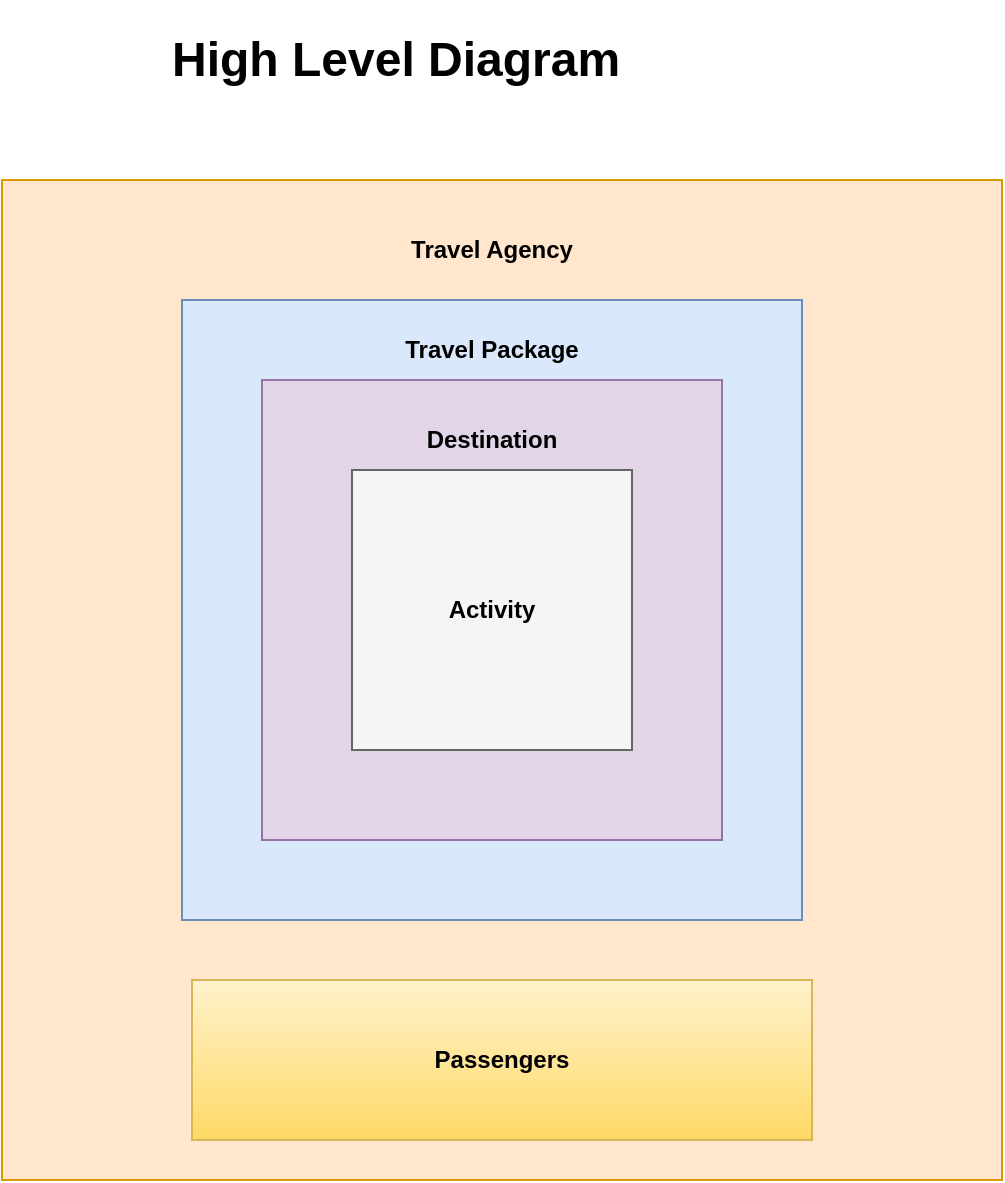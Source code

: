 <mxfile version="22.1.16" type="device">
  <diagram name="Page-1" id="lAMg-iXDFdTPUpiZv2BZ">
    <mxGraphModel dx="794" dy="412" grid="1" gridSize="10" guides="1" tooltips="1" connect="1" arrows="1" fold="1" page="1" pageScale="1" pageWidth="827" pageHeight="1169" math="0" shadow="0">
      <root>
        <mxCell id="0" />
        <mxCell id="1" parent="0" />
        <mxCell id="hdg-Y0Jul9-JvsKTpmKE-1" value="&lt;h1&gt;High Level Diagram&lt;/h1&gt;" style="text;html=1;strokeColor=none;fillColor=none;spacing=5;spacingTop=-20;whiteSpace=wrap;overflow=hidden;rounded=0;" vertex="1" parent="1">
          <mxGeometry x="310" y="40" width="240" height="50" as="geometry" />
        </mxCell>
        <mxCell id="hdg-Y0Jul9-JvsKTpmKE-2" value="dsfdsf" style="whiteSpace=wrap;html=1;aspect=fixed;fillColor=#ffe6cc;strokeColor=#d79b00;" vertex="1" parent="1">
          <mxGeometry x="230" y="120" width="500" height="500" as="geometry" />
        </mxCell>
        <mxCell id="hdg-Y0Jul9-JvsKTpmKE-3" value="" style="whiteSpace=wrap;html=1;aspect=fixed;fillColor=#dae8fc;strokeColor=#6c8ebf;" vertex="1" parent="1">
          <mxGeometry x="320" y="180" width="310" height="310" as="geometry" />
        </mxCell>
        <mxCell id="hdg-Y0Jul9-JvsKTpmKE-4" value="Travel Agency" style="text;html=1;strokeColor=none;fillColor=none;align=center;verticalAlign=middle;whiteSpace=wrap;rounded=0;fontStyle=1" vertex="1" parent="1">
          <mxGeometry x="425" y="140" width="100" height="30" as="geometry" />
        </mxCell>
        <mxCell id="hdg-Y0Jul9-JvsKTpmKE-5" value="" style="whiteSpace=wrap;html=1;aspect=fixed;fillColor=#e1d5e7;strokeColor=#9673a6;" vertex="1" parent="1">
          <mxGeometry x="360" y="220" width="230" height="230" as="geometry" />
        </mxCell>
        <mxCell id="hdg-Y0Jul9-JvsKTpmKE-6" value="" style="whiteSpace=wrap;html=1;aspect=fixed;fillColor=#f5f5f5;fontColor=#333333;strokeColor=#666666;" vertex="1" parent="1">
          <mxGeometry x="405" y="265" width="140" height="140" as="geometry" />
        </mxCell>
        <mxCell id="hdg-Y0Jul9-JvsKTpmKE-8" value="Travel Package" style="text;html=1;strokeColor=none;fillColor=none;align=center;verticalAlign=middle;whiteSpace=wrap;rounded=0;fontStyle=1" vertex="1" parent="1">
          <mxGeometry x="425" y="190" width="100" height="30" as="geometry" />
        </mxCell>
        <mxCell id="hdg-Y0Jul9-JvsKTpmKE-10" value="Destination" style="text;html=1;strokeColor=none;fillColor=none;align=center;verticalAlign=middle;whiteSpace=wrap;rounded=0;fontStyle=1" vertex="1" parent="1">
          <mxGeometry x="445" y="235" width="60" height="30" as="geometry" />
        </mxCell>
        <mxCell id="hdg-Y0Jul9-JvsKTpmKE-11" style="edgeStyle=orthogonalEdgeStyle;rounded=0;orthogonalLoop=1;jettySize=auto;html=1;exitX=0.5;exitY=1;exitDx=0;exitDy=0;" edge="1" parent="1" source="hdg-Y0Jul9-JvsKTpmKE-6" target="hdg-Y0Jul9-JvsKTpmKE-6">
          <mxGeometry relative="1" as="geometry" />
        </mxCell>
        <mxCell id="hdg-Y0Jul9-JvsKTpmKE-12" value="Activity" style="text;html=1;strokeColor=none;fillColor=none;align=center;verticalAlign=middle;whiteSpace=wrap;rounded=0;fontStyle=1" vertex="1" parent="1">
          <mxGeometry x="445" y="320" width="60" height="30" as="geometry" />
        </mxCell>
        <mxCell id="hdg-Y0Jul9-JvsKTpmKE-14" value="Passengers" style="rounded=0;whiteSpace=wrap;html=1;fillColor=#fff2cc;strokeColor=#d6b656;fontStyle=1;gradientColor=#ffd966;" vertex="1" parent="1">
          <mxGeometry x="325" y="520" width="310" height="80" as="geometry" />
        </mxCell>
      </root>
    </mxGraphModel>
  </diagram>
</mxfile>
